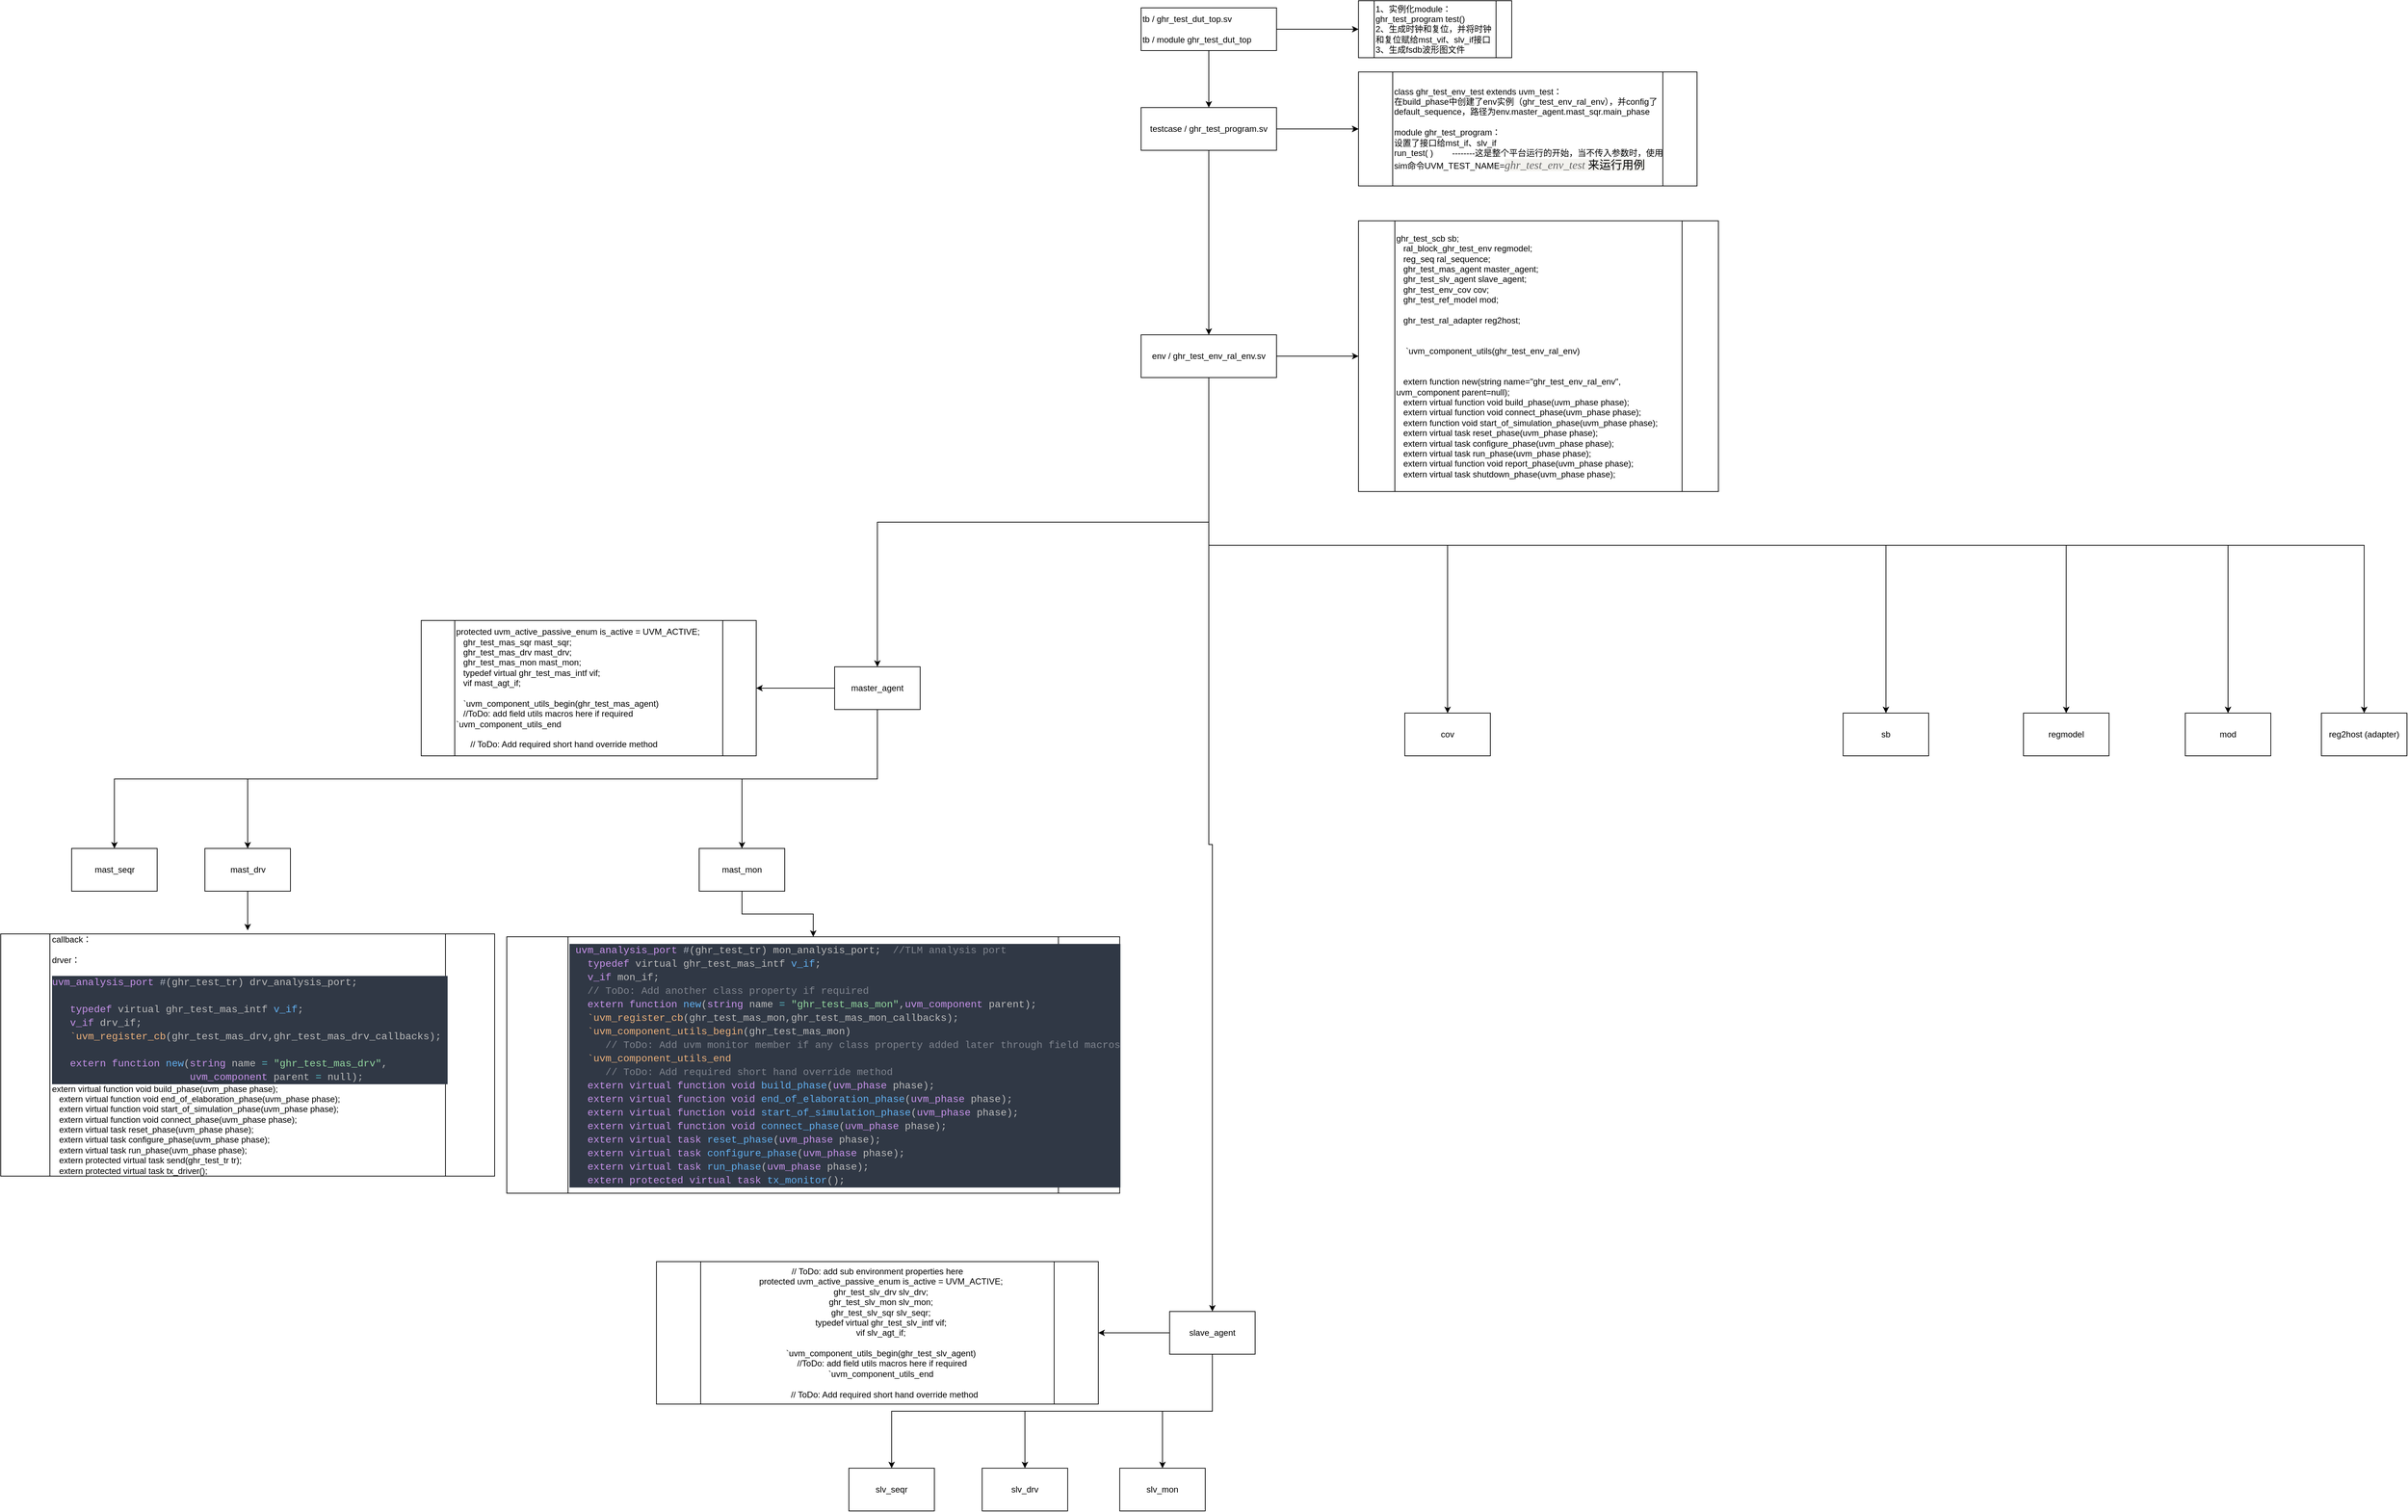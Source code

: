 <mxfile version="14.9.0" type="github">
  <diagram id="dHyQosclc3NUR6HKDb04" name="Page-1">
    <mxGraphModel dx="3076" dy="794" grid="1" gridSize="10" guides="1" tooltips="1" connect="1" arrows="1" fold="1" page="1" pageScale="1" pageWidth="827" pageHeight="1169" math="0" shadow="0">
      <root>
        <mxCell id="0" />
        <mxCell id="1" parent="0" />
        <mxCell id="dHHoHIPFjKXj9bd5cRM4-3" value="" style="edgeStyle=orthogonalEdgeStyle;rounded=0;orthogonalLoop=1;jettySize=auto;html=1;" parent="1" source="dHHoHIPFjKXj9bd5cRM4-1" target="dHHoHIPFjKXj9bd5cRM4-2" edge="1">
          <mxGeometry relative="1" as="geometry" />
        </mxCell>
        <mxCell id="dHHoHIPFjKXj9bd5cRM4-5" value="" style="edgeStyle=orthogonalEdgeStyle;rounded=0;orthogonalLoop=1;jettySize=auto;html=1;" parent="1" source="dHHoHIPFjKXj9bd5cRM4-1" target="dHHoHIPFjKXj9bd5cRM4-4" edge="1">
          <mxGeometry relative="1" as="geometry" />
        </mxCell>
        <mxCell id="dHHoHIPFjKXj9bd5cRM4-1" value="tb / ghr_test_dut_top.sv&lt;br&gt;&lt;br&gt;tb / module&amp;nbsp;ghr_test_dut_top" style="rounded=0;whiteSpace=wrap;html=1;align=left;" parent="1" vertex="1">
          <mxGeometry x="220" y="90" width="190" height="60" as="geometry" />
        </mxCell>
        <mxCell id="dHHoHIPFjKXj9bd5cRM4-9" value="" style="edgeStyle=orthogonalEdgeStyle;rounded=0;orthogonalLoop=1;jettySize=auto;html=1;" parent="1" source="dHHoHIPFjKXj9bd5cRM4-2" target="dHHoHIPFjKXj9bd5cRM4-8" edge="1">
          <mxGeometry relative="1" as="geometry" />
        </mxCell>
        <mxCell id="dHHoHIPFjKXj9bd5cRM4-10" value="" style="edgeStyle=orthogonalEdgeStyle;rounded=0;orthogonalLoop=1;jettySize=auto;html=1;" parent="1" source="dHHoHIPFjKXj9bd5cRM4-2" target="dHHoHIPFjKXj9bd5cRM4-8" edge="1">
          <mxGeometry relative="1" as="geometry" />
        </mxCell>
        <mxCell id="dHHoHIPFjKXj9bd5cRM4-12" value="" style="edgeStyle=orthogonalEdgeStyle;rounded=0;orthogonalLoop=1;jettySize=auto;html=1;" parent="1" source="dHHoHIPFjKXj9bd5cRM4-2" target="dHHoHIPFjKXj9bd5cRM4-11" edge="1">
          <mxGeometry relative="1" as="geometry" />
        </mxCell>
        <mxCell id="dHHoHIPFjKXj9bd5cRM4-2" value="testcase / ghr_test_program.sv" style="rounded=0;whiteSpace=wrap;html=1;" parent="1" vertex="1">
          <mxGeometry x="220" y="230" width="190" height="60" as="geometry" />
        </mxCell>
        <mxCell id="dHHoHIPFjKXj9bd5cRM4-4" value="1、实例化module：&lt;br&gt;ghr_test_program test()&lt;br&gt;2、生成时钟和复位，并将时钟和复位赋给mst_vif、slv_if接口&lt;br&gt;3、生成fsdb波形图文件" style="shape=process;whiteSpace=wrap;html=1;backgroundOutline=1;rounded=0;align=left;" parent="1" vertex="1">
          <mxGeometry x="525" y="80" width="215" height="80" as="geometry" />
        </mxCell>
        <mxCell id="dHHoHIPFjKXj9bd5cRM4-8" value="class ghr_test_env_test extends uvm_test：&lt;br&gt;在build_phase中创建了env实例（ghr_test_env_ral_env），并config了default_sequence，路径为env.master_agent.mast_sqr.main_phase&lt;br&gt;&lt;br&gt;module&amp;nbsp;ghr_test_program：&lt;br&gt;设置了接口给mst_if、slv_if&lt;br&gt;run_test( )&amp;nbsp; &amp;nbsp; &amp;nbsp; &amp;nbsp; --------这是整个平台运行的开始，当不传入参数时，使用sim命令UVM_TEST_NAME=&lt;span style=&quot;color: rgb(101 , 101 , 101) ; font-family: &amp;#34;pt serif&amp;#34; , &amp;#34;times new roman&amp;#34; , &amp;#34;times&amp;#34; , serif ; font-size: 16px ; font-style: italic ; background-color: rgb(243 , 242 , 238)&quot;&gt;ghr_test_env_test &lt;/span&gt;&lt;span style=&quot;font-family: &amp;#34;pt serif&amp;#34; , &amp;#34;times new roman&amp;#34; , &amp;#34;times&amp;#34; , serif ; font-size: 16px ; background-color: rgb(243 , 242 , 238)&quot;&gt;来运行用例&lt;/span&gt;" style="shape=process;whiteSpace=wrap;html=1;backgroundOutline=1;rounded=0;align=left;" parent="1" vertex="1">
          <mxGeometry x="525" y="180" width="475" height="160" as="geometry" />
        </mxCell>
        <mxCell id="dHHoHIPFjKXj9bd5cRM4-16" value="" style="edgeStyle=orthogonalEdgeStyle;rounded=0;orthogonalLoop=1;jettySize=auto;html=1;" parent="1" source="dHHoHIPFjKXj9bd5cRM4-11" target="dHHoHIPFjKXj9bd5cRM4-15" edge="1">
          <mxGeometry relative="1" as="geometry" />
        </mxCell>
        <mxCell id="dHHoHIPFjKXj9bd5cRM4-19" style="edgeStyle=orthogonalEdgeStyle;rounded=0;orthogonalLoop=1;jettySize=auto;html=1;exitX=0.5;exitY=1;exitDx=0;exitDy=0;" parent="1" source="dHHoHIPFjKXj9bd5cRM4-11" target="dHHoHIPFjKXj9bd5cRM4-17" edge="1">
          <mxGeometry relative="1" as="geometry" />
        </mxCell>
        <mxCell id="dHHoHIPFjKXj9bd5cRM4-21" style="edgeStyle=orthogonalEdgeStyle;rounded=0;orthogonalLoop=1;jettySize=auto;html=1;exitX=0.5;exitY=1;exitDx=0;exitDy=0;" parent="1" source="dHHoHIPFjKXj9bd5cRM4-11" target="dHHoHIPFjKXj9bd5cRM4-20" edge="1">
          <mxGeometry relative="1" as="geometry" />
        </mxCell>
        <mxCell id="dHHoHIPFjKXj9bd5cRM4-24" style="edgeStyle=orthogonalEdgeStyle;rounded=0;orthogonalLoop=1;jettySize=auto;html=1;exitX=0.5;exitY=1;exitDx=0;exitDy=0;" parent="1" source="dHHoHIPFjKXj9bd5cRM4-11" target="dHHoHIPFjKXj9bd5cRM4-22" edge="1">
          <mxGeometry relative="1" as="geometry" />
        </mxCell>
        <mxCell id="dHHoHIPFjKXj9bd5cRM4-26" style="edgeStyle=orthogonalEdgeStyle;rounded=0;orthogonalLoop=1;jettySize=auto;html=1;exitX=0.5;exitY=1;exitDx=0;exitDy=0;entryX=0.5;entryY=0;entryDx=0;entryDy=0;" parent="1" source="dHHoHIPFjKXj9bd5cRM4-11" target="dHHoHIPFjKXj9bd5cRM4-25" edge="1">
          <mxGeometry relative="1" as="geometry" />
        </mxCell>
        <mxCell id="dHHoHIPFjKXj9bd5cRM4-28" style="edgeStyle=orthogonalEdgeStyle;rounded=0;orthogonalLoop=1;jettySize=auto;html=1;exitX=0.5;exitY=1;exitDx=0;exitDy=0;entryX=0.5;entryY=0;entryDx=0;entryDy=0;" parent="1" source="dHHoHIPFjKXj9bd5cRM4-11" target="dHHoHIPFjKXj9bd5cRM4-27" edge="1">
          <mxGeometry relative="1" as="geometry" />
        </mxCell>
        <mxCell id="dHHoHIPFjKXj9bd5cRM4-30" style="edgeStyle=orthogonalEdgeStyle;rounded=0;orthogonalLoop=1;jettySize=auto;html=1;exitX=0.5;exitY=1;exitDx=0;exitDy=0;entryX=0.5;entryY=0;entryDx=0;entryDy=0;" parent="1" source="dHHoHIPFjKXj9bd5cRM4-11" target="dHHoHIPFjKXj9bd5cRM4-29" edge="1">
          <mxGeometry relative="1" as="geometry" />
        </mxCell>
        <mxCell id="dHHoHIPFjKXj9bd5cRM4-32" style="edgeStyle=orthogonalEdgeStyle;rounded=0;orthogonalLoop=1;jettySize=auto;html=1;exitX=0.5;exitY=1;exitDx=0;exitDy=0;" parent="1" source="dHHoHIPFjKXj9bd5cRM4-11" target="dHHoHIPFjKXj9bd5cRM4-31" edge="1">
          <mxGeometry relative="1" as="geometry" />
        </mxCell>
        <mxCell id="dHHoHIPFjKXj9bd5cRM4-11" value="env / ghr_test_env_ral_env.sv" style="whiteSpace=wrap;html=1;rounded=0;" parent="1" vertex="1">
          <mxGeometry x="220" y="549" width="190" height="60" as="geometry" />
        </mxCell>
        <mxCell id="dHHoHIPFjKXj9bd5cRM4-15" value="ghr_test_scb sb;&lt;br&gt;&amp;nbsp; &amp;nbsp;ral_block_ghr_test_env regmodel;&lt;br&gt;&amp;nbsp; &amp;nbsp;reg_seq ral_sequence;&amp;nbsp;&lt;br&gt;&amp;nbsp; &amp;nbsp;ghr_test_mas_agent master_agent;&lt;br&gt;&amp;nbsp; &amp;nbsp;ghr_test_slv_agent slave_agent;&lt;br&gt;&amp;nbsp; &amp;nbsp;ghr_test_env_cov cov;&lt;br&gt;&amp;nbsp; &amp;nbsp;ghr_test_ref_model mod;&lt;br&gt;&amp;nbsp; &amp;nbsp;&lt;br&gt;&amp;nbsp; &amp;nbsp;ghr_test_ral_adapter reg2host;&lt;br&gt;&lt;br&gt;&lt;br&gt;&amp;nbsp; &amp;nbsp; `uvm_component_utils(ghr_test_env_ral_env)&lt;br&gt;&lt;br&gt;&lt;br&gt;&amp;nbsp; &amp;nbsp;extern function new(string name=&quot;ghr_test_env_ral_env&quot;, uvm_component parent=null);&lt;br&gt;&amp;nbsp; &amp;nbsp;extern virtual function void build_phase(uvm_phase phase);&lt;br&gt;&amp;nbsp; &amp;nbsp;extern virtual function void connect_phase(uvm_phase phase);&lt;br&gt;&amp;nbsp; &amp;nbsp;extern function void start_of_simulation_phase(uvm_phase phase);&lt;br&gt;&amp;nbsp; &amp;nbsp;extern virtual task reset_phase(uvm_phase phase);&lt;br&gt;&amp;nbsp; &amp;nbsp;extern virtual task configure_phase(uvm_phase phase);&lt;br&gt;&amp;nbsp; &amp;nbsp;extern virtual task run_phase(uvm_phase phase);&lt;br&gt;&amp;nbsp; &amp;nbsp;extern virtual function void report_phase(uvm_phase phase);&lt;br&gt;&amp;nbsp; &amp;nbsp;extern virtual task shutdown_phase(uvm_phase phase);" style="shape=process;whiteSpace=wrap;html=1;backgroundOutline=1;rounded=0;align=left;" parent="1" vertex="1">
          <mxGeometry x="525" y="389" width="505" height="380" as="geometry" />
        </mxCell>
        <mxCell id="dHHoHIPFjKXj9bd5cRM4-34" value="" style="edgeStyle=orthogonalEdgeStyle;rounded=0;orthogonalLoop=1;jettySize=auto;html=1;" parent="1" source="dHHoHIPFjKXj9bd5cRM4-17" target="dHHoHIPFjKXj9bd5cRM4-33" edge="1">
          <mxGeometry relative="1" as="geometry" />
        </mxCell>
        <mxCell id="dHHoHIPFjKXj9bd5cRM4-38" style="edgeStyle=orthogonalEdgeStyle;rounded=0;orthogonalLoop=1;jettySize=auto;html=1;exitX=0.5;exitY=1;exitDx=0;exitDy=0;entryX=0.5;entryY=0;entryDx=0;entryDy=0;" parent="1" source="dHHoHIPFjKXj9bd5cRM4-17" target="dHHoHIPFjKXj9bd5cRM4-35" edge="1">
          <mxGeometry relative="1" as="geometry" />
        </mxCell>
        <mxCell id="dHHoHIPFjKXj9bd5cRM4-39" style="edgeStyle=orthogonalEdgeStyle;rounded=0;orthogonalLoop=1;jettySize=auto;html=1;exitX=0.5;exitY=1;exitDx=0;exitDy=0;entryX=0.5;entryY=0;entryDx=0;entryDy=0;" parent="1" source="dHHoHIPFjKXj9bd5cRM4-17" target="dHHoHIPFjKXj9bd5cRM4-36" edge="1">
          <mxGeometry relative="1" as="geometry" />
        </mxCell>
        <mxCell id="dHHoHIPFjKXj9bd5cRM4-40" style="edgeStyle=orthogonalEdgeStyle;rounded=0;orthogonalLoop=1;jettySize=auto;html=1;exitX=0.5;exitY=1;exitDx=0;exitDy=0;entryX=0.5;entryY=0;entryDx=0;entryDy=0;" parent="1" source="dHHoHIPFjKXj9bd5cRM4-17" target="dHHoHIPFjKXj9bd5cRM4-37" edge="1">
          <mxGeometry relative="1" as="geometry" />
        </mxCell>
        <mxCell id="dHHoHIPFjKXj9bd5cRM4-17" value="master_agent" style="whiteSpace=wrap;html=1;rounded=0;" parent="1" vertex="1">
          <mxGeometry x="-210" y="1015" width="120" height="60" as="geometry" />
        </mxCell>
        <mxCell id="dHHoHIPFjKXj9bd5cRM4-42" value="" style="edgeStyle=orthogonalEdgeStyle;rounded=0;orthogonalLoop=1;jettySize=auto;html=1;" parent="1" source="dHHoHIPFjKXj9bd5cRM4-20" target="dHHoHIPFjKXj9bd5cRM4-41" edge="1">
          <mxGeometry relative="1" as="geometry" />
        </mxCell>
        <mxCell id="dHHoHIPFjKXj9bd5cRM4-49" style="edgeStyle=orthogonalEdgeStyle;rounded=0;orthogonalLoop=1;jettySize=auto;html=1;exitX=0.5;exitY=1;exitDx=0;exitDy=0;" parent="1" source="dHHoHIPFjKXj9bd5cRM4-20" target="dHHoHIPFjKXj9bd5cRM4-46" edge="1">
          <mxGeometry relative="1" as="geometry" />
        </mxCell>
        <mxCell id="dHHoHIPFjKXj9bd5cRM4-50" style="edgeStyle=orthogonalEdgeStyle;rounded=0;orthogonalLoop=1;jettySize=auto;html=1;exitX=0.5;exitY=1;exitDx=0;exitDy=0;entryX=0.5;entryY=0;entryDx=0;entryDy=0;" parent="1" source="dHHoHIPFjKXj9bd5cRM4-20" target="dHHoHIPFjKXj9bd5cRM4-47" edge="1">
          <mxGeometry relative="1" as="geometry" />
        </mxCell>
        <mxCell id="dHHoHIPFjKXj9bd5cRM4-51" style="edgeStyle=orthogonalEdgeStyle;rounded=0;orthogonalLoop=1;jettySize=auto;html=1;exitX=0.5;exitY=1;exitDx=0;exitDy=0;entryX=0.5;entryY=0;entryDx=0;entryDy=0;" parent="1" source="dHHoHIPFjKXj9bd5cRM4-20" target="dHHoHIPFjKXj9bd5cRM4-48" edge="1">
          <mxGeometry relative="1" as="geometry" />
        </mxCell>
        <mxCell id="dHHoHIPFjKXj9bd5cRM4-20" value="slave_agent" style="rounded=0;whiteSpace=wrap;html=1;align=center;" parent="1" vertex="1">
          <mxGeometry x="260" y="1920" width="120" height="60" as="geometry" />
        </mxCell>
        <mxCell id="dHHoHIPFjKXj9bd5cRM4-22" value="cov" style="rounded=0;whiteSpace=wrap;html=1;align=center;" parent="1" vertex="1">
          <mxGeometry x="590" y="1080" width="120" height="60" as="geometry" />
        </mxCell>
        <mxCell id="dHHoHIPFjKXj9bd5cRM4-25" value="sb" style="rounded=0;whiteSpace=wrap;html=1;align=center;" parent="1" vertex="1">
          <mxGeometry x="1205" y="1080" width="120" height="60" as="geometry" />
        </mxCell>
        <mxCell id="dHHoHIPFjKXj9bd5cRM4-27" value="regmodel" style="rounded=0;whiteSpace=wrap;html=1;align=center;" parent="1" vertex="1">
          <mxGeometry x="1458" y="1080" width="120" height="60" as="geometry" />
        </mxCell>
        <mxCell id="dHHoHIPFjKXj9bd5cRM4-29" value="mod" style="rounded=0;whiteSpace=wrap;html=1;align=center;" parent="1" vertex="1">
          <mxGeometry x="1685" y="1080" width="120" height="60" as="geometry" />
        </mxCell>
        <mxCell id="dHHoHIPFjKXj9bd5cRM4-31" value="reg2host (adapter)" style="rounded=0;whiteSpace=wrap;html=1;align=center;" parent="1" vertex="1">
          <mxGeometry x="1876" y="1080" width="120" height="60" as="geometry" />
        </mxCell>
        <mxCell id="dHHoHIPFjKXj9bd5cRM4-33" value="&lt;div&gt;protected uvm_active_passive_enum is_active = UVM_ACTIVE;&lt;/div&gt;&lt;div&gt;&amp;nbsp; &amp;nbsp;ghr_test_mas_sqr mast_sqr;&lt;/div&gt;&lt;div&gt;&amp;nbsp; &amp;nbsp;ghr_test_mas_drv mast_drv;&lt;/div&gt;&lt;div&gt;&amp;nbsp; &amp;nbsp;ghr_test_mas_mon mast_mon;&lt;/div&gt;&lt;div&gt;&amp;nbsp; &amp;nbsp;typedef virtual ghr_test_mas_intf vif;&lt;/div&gt;&lt;div&gt;&amp;nbsp; &amp;nbsp;vif mast_agt_if;&amp;nbsp;&lt;/div&gt;&lt;div&gt;&lt;br&gt;&lt;/div&gt;&lt;div&gt;&amp;nbsp; &amp;nbsp;`uvm_component_utils_begin(ghr_test_mas_agent)&lt;/div&gt;&lt;div&gt;&amp;nbsp; &amp;nbsp;//ToDo: add field utils macros here if required&lt;/div&gt;&lt;div&gt;&lt;span&gt; &lt;/span&gt;`uvm_component_utils_end&lt;/div&gt;&lt;div&gt;&lt;br&gt;&lt;/div&gt;&lt;div style=&quot;&quot;&gt;&amp;nbsp; &amp;nbsp; &amp;nbsp; // ToDo: Add required short hand override method&lt;/div&gt;" style="shape=process;whiteSpace=wrap;html=1;backgroundOutline=1;rounded=0;align=left;" parent="1" vertex="1">
          <mxGeometry x="-790" y="950" width="470" height="190" as="geometry" />
        </mxCell>
        <mxCell id="dHHoHIPFjKXj9bd5cRM4-35" value="mast_seqr" style="rounded=0;whiteSpace=wrap;html=1;align=center;" parent="1" vertex="1">
          <mxGeometry x="-1280.5" y="1270" width="120" height="60" as="geometry" />
        </mxCell>
        <mxCell id="dHHoHIPFjKXj9bd5cRM4-36" value="mast_drv" style="rounded=0;whiteSpace=wrap;html=1;align=center;" parent="1" vertex="1">
          <mxGeometry x="-1093.5" y="1270" width="120" height="60" as="geometry" />
        </mxCell>
        <mxCell id="EVgympzsnjo3q1FPB-39-2" value="" style="edgeStyle=orthogonalEdgeStyle;rounded=0;orthogonalLoop=1;jettySize=auto;html=1;exitX=0.5;exitY=1;exitDx=0;exitDy=0;" edge="1" parent="1" source="dHHoHIPFjKXj9bd5cRM4-36">
          <mxGeometry relative="1" as="geometry">
            <mxPoint x="-1033.5" y="1385" as="targetPoint" />
          </mxGeometry>
        </mxCell>
        <mxCell id="EVgympzsnjo3q1FPB-39-4" value="" style="edgeStyle=orthogonalEdgeStyle;rounded=0;orthogonalLoop=1;jettySize=auto;html=1;" edge="1" parent="1" source="dHHoHIPFjKXj9bd5cRM4-37" target="EVgympzsnjo3q1FPB-39-3">
          <mxGeometry relative="1" as="geometry" />
        </mxCell>
        <mxCell id="dHHoHIPFjKXj9bd5cRM4-37" value="mast_mon" style="rounded=0;whiteSpace=wrap;html=1;align=center;" parent="1" vertex="1">
          <mxGeometry x="-400" y="1270" width="120" height="60" as="geometry" />
        </mxCell>
        <mxCell id="dHHoHIPFjKXj9bd5cRM4-41" value="&lt;div&gt;// ToDo: add sub environment properties here&lt;/div&gt;&lt;div&gt;&amp;nbsp; &amp;nbsp;protected uvm_active_passive_enum is_active = UVM_ACTIVE;&lt;/div&gt;&lt;div&gt;&amp;nbsp; &amp;nbsp;ghr_test_slv_drv slv_drv;&lt;/div&gt;&lt;div&gt;&amp;nbsp; &amp;nbsp;ghr_test_slv_mon slv_mon;&lt;/div&gt;&lt;div&gt;&amp;nbsp; &amp;nbsp;ghr_test_slv_sqr slv_seqr;&lt;/div&gt;&lt;div&gt;&amp;nbsp; &amp;nbsp;typedef virtual ghr_test_slv_intf vif;&lt;/div&gt;&lt;div&gt;&amp;nbsp; &amp;nbsp;vif slv_agt_if;&lt;/div&gt;&lt;div&gt;&lt;br&gt;&lt;/div&gt;&lt;div&gt;&amp;nbsp; &amp;nbsp;`uvm_component_utils_begin(ghr_test_slv_agent)&lt;/div&gt;&lt;div&gt;&amp;nbsp; &amp;nbsp; //ToDo: add field utils macros here if required&lt;/div&gt;&lt;div&gt;&amp;nbsp; &amp;nbsp;`uvm_component_utils_end&lt;/div&gt;&lt;div&gt;&lt;br&gt;&lt;/div&gt;&lt;div&gt;&amp;nbsp; &amp;nbsp; &amp;nbsp; // ToDo: Add required short hand override method&lt;/div&gt;" style="shape=process;whiteSpace=wrap;html=1;backgroundOutline=1;rounded=0;" parent="1" vertex="1">
          <mxGeometry x="-460" y="1850" width="620" height="200" as="geometry" />
        </mxCell>
        <mxCell id="dHHoHIPFjKXj9bd5cRM4-46" value="slv_seqr" style="rounded=0;whiteSpace=wrap;html=1;align=center;" parent="1" vertex="1">
          <mxGeometry x="-190" y="2140" width="120" height="60" as="geometry" />
        </mxCell>
        <mxCell id="dHHoHIPFjKXj9bd5cRM4-47" value="slv_drv" style="rounded=0;whiteSpace=wrap;html=1;align=center;" parent="1" vertex="1">
          <mxGeometry x="-3" y="2140" width="120" height="60" as="geometry" />
        </mxCell>
        <mxCell id="dHHoHIPFjKXj9bd5cRM4-48" value="slv_mon" style="rounded=0;whiteSpace=wrap;html=1;align=center;" parent="1" vertex="1">
          <mxGeometry x="190" y="2140" width="120" height="60" as="geometry" />
        </mxCell>
        <mxCell id="EVgympzsnjo3q1FPB-39-1" value="&lt;div&gt;callback：&lt;/div&gt;&lt;div&gt;&lt;br&gt;&lt;/div&gt;&lt;div&gt;drver：&amp;nbsp; &amp;nbsp;&lt;/div&gt;&lt;div&gt;&lt;br&gt;&lt;/div&gt;&lt;div&gt;&lt;div style=&quot;color: rgb(187 , 187 , 187) ; background-color: rgb(48 , 56 , 69) ; font-family: &amp;#34;consolas&amp;#34; , &amp;#34;courier new&amp;#34; , monospace ; font-size: 14px ; line-height: 19px&quot;&gt;&lt;div&gt;&lt;span style=&quot;color: #c792ea&quot;&gt;uvm_analysis_port&lt;/span&gt;&amp;nbsp;&lt;span style=&quot;color: #abb2bf&quot;&gt;#&lt;/span&gt;(ghr_test_tr)&amp;nbsp;drv_analysis_port;&lt;/div&gt;&lt;div&gt;&amp;nbsp;&amp;nbsp;&amp;nbsp;&lt;/div&gt;&lt;div&gt;&amp;nbsp;&amp;nbsp;&amp;nbsp;&lt;span style=&quot;color: #c792ea&quot;&gt;typedef&lt;/span&gt;&amp;nbsp;virtual&amp;nbsp;ghr_test_mas_intf&amp;nbsp;&lt;span style=&quot;color: #61afef&quot;&gt;v_if&lt;/span&gt;;&amp;nbsp;&lt;/div&gt;&lt;div&gt;&amp;nbsp;&amp;nbsp;&amp;nbsp;&lt;span style=&quot;color: #c792ea&quot;&gt;v_if&lt;/span&gt;&amp;nbsp;drv_if;&lt;/div&gt;&lt;div&gt;&amp;nbsp;&amp;nbsp;&amp;nbsp;&lt;span style=&quot;color: #ebb07a&quot;&gt;`uvm_register_cb&lt;/span&gt;(ghr_test_mas_drv,ghr_test_mas_drv_callbacks);&amp;nbsp;&lt;/div&gt;&lt;div&gt;&lt;br&gt;&lt;/div&gt;&lt;/div&gt;&lt;/div&gt;&lt;div&gt;&lt;div style=&quot;color: rgb(187 , 187 , 187) ; background-color: rgb(48 , 56 , 69) ; font-family: &amp;#34;consolas&amp;#34; , &amp;#34;courier new&amp;#34; , monospace ; font-size: 14px ; line-height: 19px&quot;&gt;&lt;div&gt;&amp;nbsp;&amp;nbsp;&amp;nbsp;&lt;span style=&quot;color: #c792ea&quot;&gt;extern&lt;/span&gt;&amp;nbsp;&lt;span style=&quot;color: #c792ea&quot;&gt;function&lt;/span&gt;&amp;nbsp;&lt;span style=&quot;color: #61afef&quot;&gt;new&lt;/span&gt;(&lt;span style=&quot;color: #c792ea&quot;&gt;string&lt;/span&gt;&amp;nbsp;name&amp;nbsp;&lt;span style=&quot;color: #56b6c2&quot;&gt;=&lt;/span&gt;&amp;nbsp;&lt;span style=&quot;color: #92d69e&quot;&gt;&quot;ghr_test_mas_drv&quot;&lt;/span&gt;,&lt;/div&gt;&lt;div&gt;&lt;span style=&quot;color: #c792ea&quot;&gt;&amp;nbsp;&amp;nbsp;&amp;nbsp;&amp;nbsp;&amp;nbsp;&amp;nbsp;&amp;nbsp;&amp;nbsp;&amp;nbsp;&amp;nbsp;&amp;nbsp;&amp;nbsp;&amp;nbsp;&amp;nbsp;&amp;nbsp;&amp;nbsp;&amp;nbsp;&amp;nbsp;&amp;nbsp;&amp;nbsp;&amp;nbsp;&amp;nbsp;&amp;nbsp;uvm_component&lt;/span&gt;&amp;nbsp;parent&amp;nbsp;&lt;span style=&quot;color: #56b6c2&quot;&gt;=&lt;/span&gt;&amp;nbsp;null);&lt;/div&gt;&lt;/div&gt;&lt;/div&gt;&lt;div&gt;extern virtual function void build_phase(uvm_phase phase);&lt;/div&gt;&lt;div&gt;&amp;nbsp; &amp;nbsp;extern virtual function void end_of_elaboration_phase(uvm_phase phase);&lt;/div&gt;&lt;div&gt;&amp;nbsp; &amp;nbsp;extern virtual function void start_of_simulation_phase(uvm_phase phase);&lt;/div&gt;&lt;div&gt;&amp;nbsp; &amp;nbsp;extern virtual function void connect_phase(uvm_phase phase);&lt;/div&gt;&lt;div&gt;&amp;nbsp; &amp;nbsp;extern virtual task reset_phase(uvm_phase phase);&lt;/div&gt;&lt;div&gt;&amp;nbsp; &amp;nbsp;extern virtual task configure_phase(uvm_phase phase);&lt;/div&gt;&lt;div&gt;&amp;nbsp; &amp;nbsp;extern virtual task run_phase(uvm_phase phase);&lt;/div&gt;&lt;div&gt;&amp;nbsp; &amp;nbsp;extern protected virtual task send(ghr_test_tr tr);&amp;nbsp;&lt;/div&gt;&lt;div&gt;&amp;nbsp; &amp;nbsp;extern protected virtual task tx_driver();&lt;/div&gt;" style="shape=process;whiteSpace=wrap;html=1;backgroundOutline=1;rounded=0;align=left;" vertex="1" parent="1">
          <mxGeometry x="-1380" y="1390" width="693" height="340" as="geometry" />
        </mxCell>
        <mxCell id="EVgympzsnjo3q1FPB-39-3" value="&lt;div style=&quot;color: rgb(187 , 187 , 187) ; background-color: rgb(48 , 56 , 69) ; font-family: &amp;#34;consolas&amp;#34; , &amp;#34;courier new&amp;#34; , monospace ; font-size: 14px ; line-height: 19px&quot;&gt;&lt;div&gt;&lt;span style=&quot;color: #c792ea&quot;&gt;&amp;nbsp;uvm_analysis_port&lt;/span&gt;&amp;nbsp;&lt;span style=&quot;color: #abb2bf&quot;&gt;#&lt;/span&gt;(ghr_test_tr)&amp;nbsp;mon_analysis_port;&amp;nbsp;&amp;nbsp;&lt;span style=&quot;color: #7f848e&quot;&gt;//TLM&amp;nbsp;analysis&amp;nbsp;port&lt;/span&gt;&lt;/div&gt;&lt;div&gt;&amp;nbsp;&amp;nbsp;&amp;nbsp;&lt;span style=&quot;color: #c792ea&quot;&gt;typedef&lt;/span&gt;&amp;nbsp;virtual&amp;nbsp;ghr_test_mas_intf&amp;nbsp;&lt;span style=&quot;color: #61afef&quot;&gt;v_if&lt;/span&gt;;&lt;/div&gt;&lt;div&gt;&amp;nbsp;&amp;nbsp;&amp;nbsp;&lt;span style=&quot;color: #c792ea&quot;&gt;v_if&lt;/span&gt;&amp;nbsp;mon_if;&lt;/div&gt;&lt;div&gt;&amp;nbsp;&amp;nbsp;&amp;nbsp;&lt;span style=&quot;color: #7f848e&quot;&gt;//&amp;nbsp;ToDo:&amp;nbsp;Add&amp;nbsp;another&amp;nbsp;class&amp;nbsp;property&amp;nbsp;if&amp;nbsp;required&lt;/span&gt;&lt;/div&gt;&lt;div&gt;&amp;nbsp;&amp;nbsp;&amp;nbsp;&lt;span style=&quot;color: #c792ea&quot;&gt;extern&lt;/span&gt;&amp;nbsp;&lt;span style=&quot;color: #c792ea&quot;&gt;function&lt;/span&gt;&amp;nbsp;&lt;span style=&quot;color: #61afef&quot;&gt;new&lt;/span&gt;(&lt;span style=&quot;color: #c792ea&quot;&gt;string&lt;/span&gt;&amp;nbsp;name&amp;nbsp;&lt;span style=&quot;color: #56b6c2&quot;&gt;=&lt;/span&gt;&amp;nbsp;&lt;span style=&quot;color: #92d69e&quot;&gt;&quot;ghr_test_mas_mon&quot;&lt;/span&gt;,&lt;span style=&quot;color: #c792ea&quot;&gt;uvm_component&lt;/span&gt;&amp;nbsp;parent);&lt;/div&gt;&lt;div&gt;&amp;nbsp;&amp;nbsp;&amp;nbsp;&lt;span style=&quot;color: #ebb07a&quot;&gt;`uvm_register_cb&lt;/span&gt;(ghr_test_mas_mon,ghr_test_mas_mon_callbacks);&lt;/div&gt;&lt;div&gt;&amp;nbsp;&amp;nbsp;&amp;nbsp;&lt;span style=&quot;color: #ebb07a&quot;&gt;`uvm_component_utils_begin&lt;/span&gt;(ghr_test_mas_mon)&lt;/div&gt;&lt;div&gt;&amp;nbsp;&amp;nbsp;&amp;nbsp;&amp;nbsp;&amp;nbsp;&amp;nbsp;&lt;span style=&quot;color: #7f848e&quot;&gt;//&amp;nbsp;ToDo:&amp;nbsp;Add&amp;nbsp;uvm&amp;nbsp;monitor&amp;nbsp;member&amp;nbsp;if&amp;nbsp;any&amp;nbsp;class&amp;nbsp;property&amp;nbsp;added&amp;nbsp;later&amp;nbsp;through&amp;nbsp;field&amp;nbsp;macros&lt;/span&gt;&lt;/div&gt;&lt;div&gt;&amp;nbsp;&amp;nbsp;&amp;nbsp;&lt;span style=&quot;color: #ebb07a&quot;&gt;`uvm_component_utils_end&lt;/span&gt;&lt;/div&gt;&lt;div&gt;&amp;nbsp;&amp;nbsp;&amp;nbsp;&amp;nbsp;&amp;nbsp;&amp;nbsp;&lt;span style=&quot;color: #7f848e&quot;&gt;//&amp;nbsp;ToDo:&amp;nbsp;Add&amp;nbsp;required&amp;nbsp;short&amp;nbsp;hand&amp;nbsp;override&amp;nbsp;method&lt;/span&gt;&lt;/div&gt;&lt;div&gt;&amp;nbsp;&amp;nbsp;&amp;nbsp;&lt;span style=&quot;color: #c792ea&quot;&gt;extern&lt;/span&gt;&amp;nbsp;&lt;span style=&quot;color: #c792ea&quot;&gt;virtual&lt;/span&gt;&amp;nbsp;&lt;span style=&quot;color: #c792ea&quot;&gt;function&amp;nbsp;void&lt;/span&gt;&amp;nbsp;&lt;span style=&quot;color: #61afef&quot;&gt;build_phase&lt;/span&gt;(&lt;span style=&quot;color: #c792ea&quot;&gt;uvm_phase&lt;/span&gt;&amp;nbsp;phase);&lt;/div&gt;&lt;div&gt;&amp;nbsp;&amp;nbsp;&amp;nbsp;&lt;span style=&quot;color: #c792ea&quot;&gt;extern&lt;/span&gt;&amp;nbsp;&lt;span style=&quot;color: #c792ea&quot;&gt;virtual&lt;/span&gt;&amp;nbsp;&lt;span style=&quot;color: #c792ea&quot;&gt;function&amp;nbsp;void&lt;/span&gt;&amp;nbsp;&lt;span style=&quot;color: #61afef&quot;&gt;end_of_elaboration_phase&lt;/span&gt;(&lt;span style=&quot;color: #c792ea&quot;&gt;uvm_phase&lt;/span&gt;&amp;nbsp;phase);&lt;/div&gt;&lt;div&gt;&amp;nbsp;&amp;nbsp;&amp;nbsp;&lt;span style=&quot;color: #c792ea&quot;&gt;extern&lt;/span&gt;&amp;nbsp;&lt;span style=&quot;color: #c792ea&quot;&gt;virtual&lt;/span&gt;&amp;nbsp;&lt;span style=&quot;color: #c792ea&quot;&gt;function&amp;nbsp;void&lt;/span&gt;&amp;nbsp;&lt;span style=&quot;color: #61afef&quot;&gt;start_of_simulation_phase&lt;/span&gt;(&lt;span style=&quot;color: #c792ea&quot;&gt;uvm_phase&lt;/span&gt;&amp;nbsp;phase);&lt;/div&gt;&lt;div&gt;&amp;nbsp;&amp;nbsp;&amp;nbsp;&lt;span style=&quot;color: #c792ea&quot;&gt;extern&lt;/span&gt;&amp;nbsp;&lt;span style=&quot;color: #c792ea&quot;&gt;virtual&lt;/span&gt;&amp;nbsp;&lt;span style=&quot;color: #c792ea&quot;&gt;function&amp;nbsp;void&lt;/span&gt;&amp;nbsp;&lt;span style=&quot;color: #61afef&quot;&gt;connect_phase&lt;/span&gt;(&lt;span style=&quot;color: #c792ea&quot;&gt;uvm_phase&lt;/span&gt;&amp;nbsp;phase);&lt;/div&gt;&lt;div&gt;&amp;nbsp;&amp;nbsp;&amp;nbsp;&lt;span style=&quot;color: #c792ea&quot;&gt;extern&lt;/span&gt;&amp;nbsp;&lt;span style=&quot;color: #c792ea&quot;&gt;virtual&lt;/span&gt;&amp;nbsp;&lt;span style=&quot;color: #c792ea&quot;&gt;task&lt;/span&gt;&amp;nbsp;&lt;span style=&quot;color: #61afef&quot;&gt;reset_phase&lt;/span&gt;(&lt;span style=&quot;color: #c792ea&quot;&gt;uvm_phase&lt;/span&gt;&amp;nbsp;phase);&lt;/div&gt;&lt;div&gt;&amp;nbsp;&amp;nbsp;&amp;nbsp;&lt;span style=&quot;color: #c792ea&quot;&gt;extern&lt;/span&gt;&amp;nbsp;&lt;span style=&quot;color: #c792ea&quot;&gt;virtual&lt;/span&gt;&amp;nbsp;&lt;span style=&quot;color: #c792ea&quot;&gt;task&lt;/span&gt;&amp;nbsp;&lt;span style=&quot;color: #61afef&quot;&gt;configure_phase&lt;/span&gt;(&lt;span style=&quot;color: #c792ea&quot;&gt;uvm_phase&lt;/span&gt;&amp;nbsp;phase);&lt;/div&gt;&lt;div&gt;&amp;nbsp;&amp;nbsp;&amp;nbsp;&lt;span style=&quot;color: #c792ea&quot;&gt;extern&lt;/span&gt;&amp;nbsp;&lt;span style=&quot;color: #c792ea&quot;&gt;virtual&lt;/span&gt;&amp;nbsp;&lt;span style=&quot;color: #c792ea&quot;&gt;task&lt;/span&gt;&amp;nbsp;&lt;span style=&quot;color: #61afef&quot;&gt;run_phase&lt;/span&gt;(&lt;span style=&quot;color: #c792ea&quot;&gt;uvm_phase&lt;/span&gt;&amp;nbsp;phase);&lt;/div&gt;&lt;div&gt;&amp;nbsp;&amp;nbsp;&amp;nbsp;&lt;span style=&quot;color: #c792ea&quot;&gt;extern&lt;/span&gt;&amp;nbsp;&lt;span style=&quot;color: #c792ea&quot;&gt;protected&lt;/span&gt;&amp;nbsp;&lt;span style=&quot;color: #c792ea&quot;&gt;virtual&lt;/span&gt;&amp;nbsp;&lt;span style=&quot;color: #c792ea&quot;&gt;task&lt;/span&gt;&amp;nbsp;&lt;span style=&quot;color: #61afef&quot;&gt;tx_monitor&lt;/span&gt;();&lt;/div&gt;&lt;/div&gt;" style="shape=process;whiteSpace=wrap;html=1;backgroundOutline=1;rounded=0;align=left;" vertex="1" parent="1">
          <mxGeometry x="-670" y="1394" width="860" height="360" as="geometry" />
        </mxCell>
      </root>
    </mxGraphModel>
  </diagram>
</mxfile>
